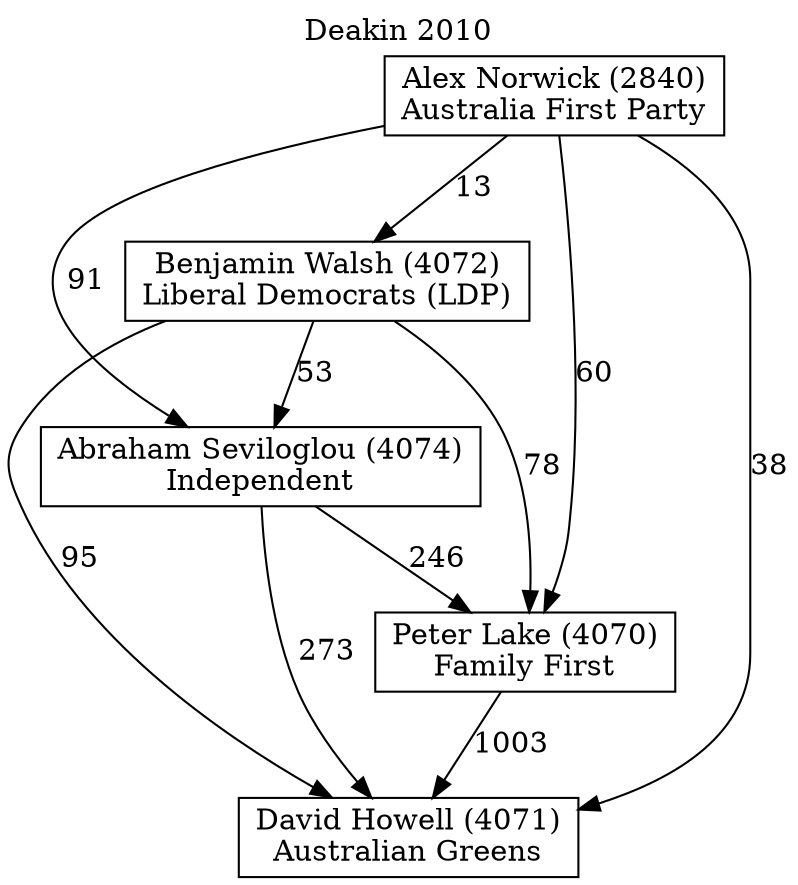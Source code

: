 // House preference flow
digraph "David Howell (4071)_Deakin_2010" {
	graph [label="Deakin 2010" labelloc=t mclimit=10]
	node [shape=box]
	"David Howell (4071)" [label="David Howell (4071)
Australian Greens"]
	"Peter Lake (4070)" [label="Peter Lake (4070)
Family First"]
	"Abraham Seviloglou (4074)" [label="Abraham Seviloglou (4074)
Independent"]
	"Benjamin Walsh (4072)" [label="Benjamin Walsh (4072)
Liberal Democrats (LDP)"]
	"Alex Norwick (2840)" [label="Alex Norwick (2840)
Australia First Party"]
	"David Howell (4071)" [label="David Howell (4071)
Australian Greens"]
	"Abraham Seviloglou (4074)" [label="Abraham Seviloglou (4074)
Independent"]
	"Benjamin Walsh (4072)" [label="Benjamin Walsh (4072)
Liberal Democrats (LDP)"]
	"Alex Norwick (2840)" [label="Alex Norwick (2840)
Australia First Party"]
	"David Howell (4071)" [label="David Howell (4071)
Australian Greens"]
	"Benjamin Walsh (4072)" [label="Benjamin Walsh (4072)
Liberal Democrats (LDP)"]
	"Alex Norwick (2840)" [label="Alex Norwick (2840)
Australia First Party"]
	"David Howell (4071)" [label="David Howell (4071)
Australian Greens"]
	"Alex Norwick (2840)" [label="Alex Norwick (2840)
Australia First Party"]
	"Alex Norwick (2840)" [label="Alex Norwick (2840)
Australia First Party"]
	"Benjamin Walsh (4072)" [label="Benjamin Walsh (4072)
Liberal Democrats (LDP)"]
	"Alex Norwick (2840)" [label="Alex Norwick (2840)
Australia First Party"]
	"Alex Norwick (2840)" [label="Alex Norwick (2840)
Australia First Party"]
	"Abraham Seviloglou (4074)" [label="Abraham Seviloglou (4074)
Independent"]
	"Benjamin Walsh (4072)" [label="Benjamin Walsh (4072)
Liberal Democrats (LDP)"]
	"Alex Norwick (2840)" [label="Alex Norwick (2840)
Australia First Party"]
	"Abraham Seviloglou (4074)" [label="Abraham Seviloglou (4074)
Independent"]
	"Alex Norwick (2840)" [label="Alex Norwick (2840)
Australia First Party"]
	"Alex Norwick (2840)" [label="Alex Norwick (2840)
Australia First Party"]
	"Benjamin Walsh (4072)" [label="Benjamin Walsh (4072)
Liberal Democrats (LDP)"]
	"Alex Norwick (2840)" [label="Alex Norwick (2840)
Australia First Party"]
	"Alex Norwick (2840)" [label="Alex Norwick (2840)
Australia First Party"]
	"Peter Lake (4070)" [label="Peter Lake (4070)
Family First"]
	"Abraham Seviloglou (4074)" [label="Abraham Seviloglou (4074)
Independent"]
	"Benjamin Walsh (4072)" [label="Benjamin Walsh (4072)
Liberal Democrats (LDP)"]
	"Alex Norwick (2840)" [label="Alex Norwick (2840)
Australia First Party"]
	"Peter Lake (4070)" [label="Peter Lake (4070)
Family First"]
	"Benjamin Walsh (4072)" [label="Benjamin Walsh (4072)
Liberal Democrats (LDP)"]
	"Alex Norwick (2840)" [label="Alex Norwick (2840)
Australia First Party"]
	"Peter Lake (4070)" [label="Peter Lake (4070)
Family First"]
	"Alex Norwick (2840)" [label="Alex Norwick (2840)
Australia First Party"]
	"Alex Norwick (2840)" [label="Alex Norwick (2840)
Australia First Party"]
	"Benjamin Walsh (4072)" [label="Benjamin Walsh (4072)
Liberal Democrats (LDP)"]
	"Alex Norwick (2840)" [label="Alex Norwick (2840)
Australia First Party"]
	"Alex Norwick (2840)" [label="Alex Norwick (2840)
Australia First Party"]
	"Abraham Seviloglou (4074)" [label="Abraham Seviloglou (4074)
Independent"]
	"Benjamin Walsh (4072)" [label="Benjamin Walsh (4072)
Liberal Democrats (LDP)"]
	"Alex Norwick (2840)" [label="Alex Norwick (2840)
Australia First Party"]
	"Abraham Seviloglou (4074)" [label="Abraham Seviloglou (4074)
Independent"]
	"Alex Norwick (2840)" [label="Alex Norwick (2840)
Australia First Party"]
	"Alex Norwick (2840)" [label="Alex Norwick (2840)
Australia First Party"]
	"Benjamin Walsh (4072)" [label="Benjamin Walsh (4072)
Liberal Democrats (LDP)"]
	"Alex Norwick (2840)" [label="Alex Norwick (2840)
Australia First Party"]
	"Alex Norwick (2840)" [label="Alex Norwick (2840)
Australia First Party"]
	"Peter Lake (4070)" -> "David Howell (4071)" [label=1003]
	"Abraham Seviloglou (4074)" -> "Peter Lake (4070)" [label=246]
	"Benjamin Walsh (4072)" -> "Abraham Seviloglou (4074)" [label=53]
	"Alex Norwick (2840)" -> "Benjamin Walsh (4072)" [label=13]
	"Abraham Seviloglou (4074)" -> "David Howell (4071)" [label=273]
	"Benjamin Walsh (4072)" -> "David Howell (4071)" [label=95]
	"Alex Norwick (2840)" -> "David Howell (4071)" [label=38]
	"Alex Norwick (2840)" -> "Abraham Seviloglou (4074)" [label=91]
	"Benjamin Walsh (4072)" -> "Peter Lake (4070)" [label=78]
	"Alex Norwick (2840)" -> "Peter Lake (4070)" [label=60]
}
